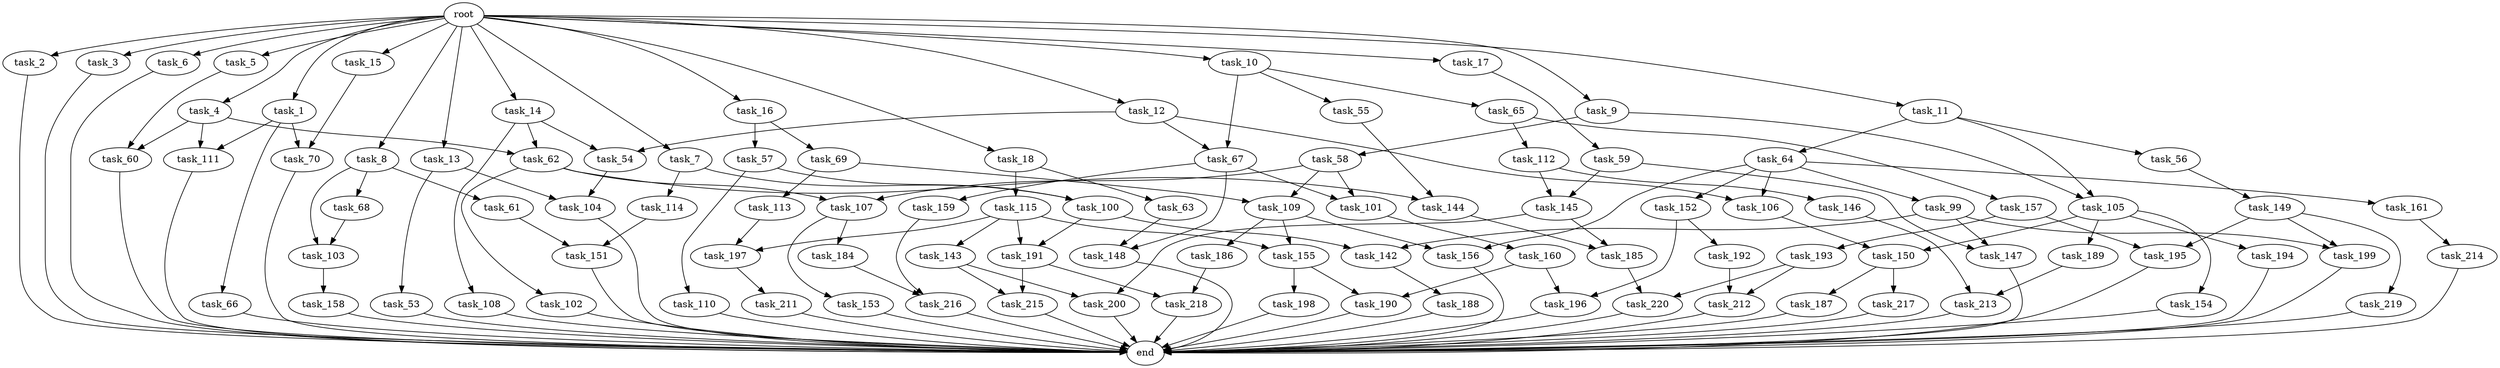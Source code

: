 digraph G {
  root [size="0.000000"];
  task_1 [size="102.400000"];
  task_2 [size="102.400000"];
  task_3 [size="102.400000"];
  task_4 [size="102.400000"];
  task_5 [size="102.400000"];
  task_6 [size="102.400000"];
  task_7 [size="102.400000"];
  task_8 [size="102.400000"];
  task_9 [size="102.400000"];
  task_10 [size="102.400000"];
  task_11 [size="102.400000"];
  task_12 [size="102.400000"];
  task_13 [size="102.400000"];
  task_14 [size="102.400000"];
  task_15 [size="102.400000"];
  task_16 [size="102.400000"];
  task_17 [size="102.400000"];
  task_18 [size="102.400000"];
  task_53 [size="21474836480.000000"];
  task_54 [size="63565515980.800003"];
  task_55 [size="3435973836.800000"];
  task_56 [size="30923764531.200001"];
  task_57 [size="42090679500.800003"];
  task_58 [size="21474836480.000000"];
  task_59 [size="85899345920.000000"];
  task_60 [size="27487790694.400002"];
  task_61 [size="85899345920.000000"];
  task_62 [size="55834574848.000000"];
  task_63 [size="13743895347.200001"];
  task_64 [size="30923764531.200001"];
  task_65 [size="3435973836.800000"];
  task_66 [size="85899345920.000000"];
  task_67 [size="24910810316.800003"];
  task_68 [size="85899345920.000000"];
  task_69 [size="42090679500.800003"];
  task_70 [size="116823110451.200012"];
  task_99 [size="54975581388.800003"];
  task_100 [size="38654705664.000000"];
  task_101 [size="155477816115.200012"];
  task_102 [size="30923764531.200001"];
  task_103 [size="93630287052.800003"];
  task_104 [size="29205777612.800003"];
  task_105 [size="52398601011.200005"];
  task_106 [size="76450417868.800003"];
  task_107 [size="100502234726.400009"];
  task_108 [size="42090679500.800003"];
  task_109 [size="155477816115.200012"];
  task_110 [size="30923764531.200001"];
  task_111 [size="99643241267.200012"];
  task_112 [size="7730941132.800000"];
  task_113 [size="85899345920.000000"];
  task_114 [size="7730941132.800000"];
  task_115 [size="13743895347.200001"];
  task_142 [size="35218731827.200005"];
  task_143 [size="13743895347.200001"];
  task_144 [size="100502234726.400009"];
  task_145 [size="17179869184.000000"];
  task_146 [size="3435973836.800000"];
  task_147 [size="35218731827.200005"];
  task_148 [size="93630287052.800003"];
  task_149 [size="21474836480.000000"];
  task_150 [size="27487790694.400002"];
  task_151 [size="38654705664.000000"];
  task_152 [size="54975581388.800003"];
  task_153 [size="85899345920.000000"];
  task_154 [size="13743895347.200001"];
  task_155 [size="35218731827.200005"];
  task_156 [size="76450417868.800003"];
  task_157 [size="7730941132.800000"];
  task_158 [size="42090679500.800003"];
  task_159 [size="85899345920.000000"];
  task_160 [size="30923764531.200001"];
  task_161 [size="54975581388.800003"];
  task_184 [size="85899345920.000000"];
  task_185 [size="155477816115.200012"];
  task_186 [size="21474836480.000000"];
  task_187 [size="54975581388.800003"];
  task_188 [size="54975581388.800003"];
  task_189 [size="13743895347.200001"];
  task_190 [size="49821620633.600006"];
  task_191 [size="27487790694.400002"];
  task_192 [size="13743895347.200001"];
  task_193 [size="54975581388.800003"];
  task_194 [size="13743895347.200001"];
  task_195 [size="109951162777.600006"];
  task_196 [size="21474836480.000000"];
  task_197 [size="21474836480.000000"];
  task_198 [size="42090679500.800003"];
  task_199 [size="76450417868.800003"];
  task_200 [size="73014444032.000000"];
  task_211 [size="54975581388.800003"];
  task_212 [size="62706522521.600006"];
  task_213 [size="124554051584.000000"];
  task_214 [size="69578470195.199997"];
  task_215 [size="11166914969.600000"];
  task_216 [size="100502234726.400009"];
  task_217 [size="54975581388.800003"];
  task_218 [size="93630287052.800003"];
  task_219 [size="54975581388.800003"];
  task_220 [size="97066260889.600006"];
  end [size="0.000000"];

  root -> task_1 [size="1.000000"];
  root -> task_2 [size="1.000000"];
  root -> task_3 [size="1.000000"];
  root -> task_4 [size="1.000000"];
  root -> task_5 [size="1.000000"];
  root -> task_6 [size="1.000000"];
  root -> task_7 [size="1.000000"];
  root -> task_8 [size="1.000000"];
  root -> task_9 [size="1.000000"];
  root -> task_10 [size="1.000000"];
  root -> task_11 [size="1.000000"];
  root -> task_12 [size="1.000000"];
  root -> task_13 [size="1.000000"];
  root -> task_14 [size="1.000000"];
  root -> task_15 [size="1.000000"];
  root -> task_16 [size="1.000000"];
  root -> task_17 [size="1.000000"];
  root -> task_18 [size="1.000000"];
  task_1 -> task_66 [size="838860800.000000"];
  task_1 -> task_70 [size="838860800.000000"];
  task_1 -> task_111 [size="838860800.000000"];
  task_2 -> end [size="1.000000"];
  task_3 -> end [size="1.000000"];
  task_4 -> task_60 [size="134217728.000000"];
  task_4 -> task_62 [size="134217728.000000"];
  task_4 -> task_111 [size="134217728.000000"];
  task_5 -> task_60 [size="134217728.000000"];
  task_6 -> end [size="1.000000"];
  task_7 -> task_100 [size="75497472.000000"];
  task_7 -> task_114 [size="75497472.000000"];
  task_8 -> task_61 [size="838860800.000000"];
  task_8 -> task_68 [size="838860800.000000"];
  task_8 -> task_103 [size="838860800.000000"];
  task_9 -> task_58 [size="209715200.000000"];
  task_9 -> task_105 [size="209715200.000000"];
  task_10 -> task_55 [size="33554432.000000"];
  task_10 -> task_65 [size="33554432.000000"];
  task_10 -> task_67 [size="33554432.000000"];
  task_11 -> task_56 [size="301989888.000000"];
  task_11 -> task_64 [size="301989888.000000"];
  task_11 -> task_105 [size="301989888.000000"];
  task_12 -> task_54 [size="209715200.000000"];
  task_12 -> task_67 [size="209715200.000000"];
  task_12 -> task_106 [size="209715200.000000"];
  task_13 -> task_53 [size="209715200.000000"];
  task_13 -> task_104 [size="209715200.000000"];
  task_14 -> task_54 [size="411041792.000000"];
  task_14 -> task_62 [size="411041792.000000"];
  task_14 -> task_108 [size="411041792.000000"];
  task_15 -> task_70 [size="301989888.000000"];
  task_16 -> task_57 [size="411041792.000000"];
  task_16 -> task_69 [size="411041792.000000"];
  task_17 -> task_59 [size="838860800.000000"];
  task_18 -> task_63 [size="134217728.000000"];
  task_18 -> task_115 [size="134217728.000000"];
  task_53 -> end [size="1.000000"];
  task_54 -> task_104 [size="75497472.000000"];
  task_55 -> task_144 [size="679477248.000000"];
  task_56 -> task_149 [size="209715200.000000"];
  task_57 -> task_100 [size="301989888.000000"];
  task_57 -> task_110 [size="301989888.000000"];
  task_58 -> task_101 [size="679477248.000000"];
  task_58 -> task_107 [size="679477248.000000"];
  task_58 -> task_109 [size="679477248.000000"];
  task_59 -> task_145 [size="134217728.000000"];
  task_59 -> task_147 [size="134217728.000000"];
  task_60 -> end [size="1.000000"];
  task_61 -> task_151 [size="75497472.000000"];
  task_62 -> task_102 [size="301989888.000000"];
  task_62 -> task_107 [size="301989888.000000"];
  task_62 -> task_144 [size="301989888.000000"];
  task_63 -> task_148 [size="75497472.000000"];
  task_64 -> task_99 [size="536870912.000000"];
  task_64 -> task_106 [size="536870912.000000"];
  task_64 -> task_152 [size="536870912.000000"];
  task_64 -> task_156 [size="536870912.000000"];
  task_64 -> task_161 [size="536870912.000000"];
  task_65 -> task_112 [size="75497472.000000"];
  task_65 -> task_157 [size="75497472.000000"];
  task_66 -> end [size="1.000000"];
  task_67 -> task_101 [size="838860800.000000"];
  task_67 -> task_148 [size="838860800.000000"];
  task_67 -> task_159 [size="838860800.000000"];
  task_68 -> task_103 [size="75497472.000000"];
  task_69 -> task_109 [size="838860800.000000"];
  task_69 -> task_113 [size="838860800.000000"];
  task_70 -> end [size="1.000000"];
  task_99 -> task_142 [size="209715200.000000"];
  task_99 -> task_147 [size="209715200.000000"];
  task_99 -> task_199 [size="209715200.000000"];
  task_100 -> task_142 [size="134217728.000000"];
  task_100 -> task_191 [size="134217728.000000"];
  task_101 -> task_160 [size="301989888.000000"];
  task_102 -> end [size="1.000000"];
  task_103 -> task_158 [size="411041792.000000"];
  task_104 -> end [size="1.000000"];
  task_105 -> task_150 [size="134217728.000000"];
  task_105 -> task_154 [size="134217728.000000"];
  task_105 -> task_189 [size="134217728.000000"];
  task_105 -> task_194 [size="134217728.000000"];
  task_106 -> task_150 [size="134217728.000000"];
  task_107 -> task_153 [size="838860800.000000"];
  task_107 -> task_184 [size="838860800.000000"];
  task_108 -> end [size="1.000000"];
  task_109 -> task_155 [size="209715200.000000"];
  task_109 -> task_156 [size="209715200.000000"];
  task_109 -> task_186 [size="209715200.000000"];
  task_110 -> end [size="1.000000"];
  task_111 -> end [size="1.000000"];
  task_112 -> task_145 [size="33554432.000000"];
  task_112 -> task_146 [size="33554432.000000"];
  task_113 -> task_197 [size="75497472.000000"];
  task_114 -> task_151 [size="301989888.000000"];
  task_115 -> task_143 [size="134217728.000000"];
  task_115 -> task_155 [size="134217728.000000"];
  task_115 -> task_191 [size="134217728.000000"];
  task_115 -> task_197 [size="134217728.000000"];
  task_142 -> task_188 [size="536870912.000000"];
  task_143 -> task_200 [size="33554432.000000"];
  task_143 -> task_215 [size="33554432.000000"];
  task_144 -> task_185 [size="838860800.000000"];
  task_145 -> task_185 [size="679477248.000000"];
  task_145 -> task_200 [size="679477248.000000"];
  task_146 -> task_213 [size="679477248.000000"];
  task_147 -> end [size="1.000000"];
  task_148 -> end [size="1.000000"];
  task_149 -> task_195 [size="536870912.000000"];
  task_149 -> task_199 [size="536870912.000000"];
  task_149 -> task_219 [size="536870912.000000"];
  task_150 -> task_187 [size="536870912.000000"];
  task_150 -> task_217 [size="536870912.000000"];
  task_151 -> end [size="1.000000"];
  task_152 -> task_192 [size="134217728.000000"];
  task_152 -> task_196 [size="134217728.000000"];
  task_153 -> end [size="1.000000"];
  task_154 -> end [size="1.000000"];
  task_155 -> task_190 [size="411041792.000000"];
  task_155 -> task_198 [size="411041792.000000"];
  task_156 -> end [size="1.000000"];
  task_157 -> task_193 [size="536870912.000000"];
  task_157 -> task_195 [size="536870912.000000"];
  task_158 -> end [size="1.000000"];
  task_159 -> task_216 [size="679477248.000000"];
  task_160 -> task_190 [size="75497472.000000"];
  task_160 -> task_196 [size="75497472.000000"];
  task_161 -> task_214 [size="679477248.000000"];
  task_184 -> task_216 [size="301989888.000000"];
  task_185 -> task_220 [size="411041792.000000"];
  task_186 -> task_218 [size="838860800.000000"];
  task_187 -> end [size="1.000000"];
  task_188 -> end [size="1.000000"];
  task_189 -> task_213 [size="536870912.000000"];
  task_190 -> end [size="1.000000"];
  task_191 -> task_215 [size="75497472.000000"];
  task_191 -> task_218 [size="75497472.000000"];
  task_192 -> task_212 [size="75497472.000000"];
  task_193 -> task_212 [size="536870912.000000"];
  task_193 -> task_220 [size="536870912.000000"];
  task_194 -> end [size="1.000000"];
  task_195 -> end [size="1.000000"];
  task_196 -> end [size="1.000000"];
  task_197 -> task_211 [size="536870912.000000"];
  task_198 -> end [size="1.000000"];
  task_199 -> end [size="1.000000"];
  task_200 -> end [size="1.000000"];
  task_211 -> end [size="1.000000"];
  task_212 -> end [size="1.000000"];
  task_213 -> end [size="1.000000"];
  task_214 -> end [size="1.000000"];
  task_215 -> end [size="1.000000"];
  task_216 -> end [size="1.000000"];
  task_217 -> end [size="1.000000"];
  task_218 -> end [size="1.000000"];
  task_219 -> end [size="1.000000"];
  task_220 -> end [size="1.000000"];
}
